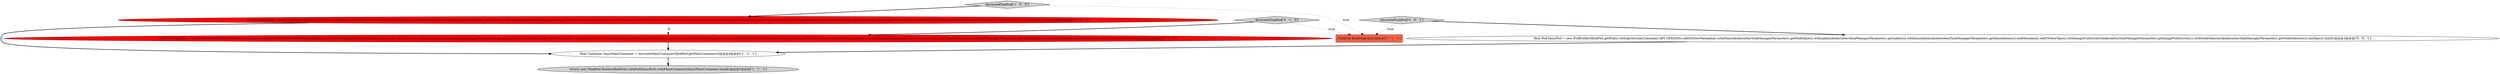 digraph {
8 [style = filled, label = "final Pod basicPod = new PodBuilder(flinkPod.getPod()).withApiVersion(Constants.API_VERSION).editOrNewMetadata().withName(kubernetesTaskManagerParameters.getPodName()).withLabels(kubernetesTaskManagerParameters.getLabels()).withAnnotations(kubernetesTaskManagerParameters.getAnnotations()).endMetadata().editOrNewSpec().withImagePullSecrets(kubernetesTaskManagerParameters.getImagePullSecrets()).withNodeSelector(kubernetesTaskManagerParameters.getNodeSelector()).endSpec().build()@@@3@@@['0', '0', '1']", fillcolor = white, shape = ellipse image = "AAA0AAABBB3BBB"];
5 [style = filled, label = "final Pod basicPod = new PodBuilder(flinkPod.getPod()).withApiVersion(API_VERSION).editOrNewMetadata().withLabels(kubernetesJobManagerParameters.getLabels()).withAnnotations(kubernetesJobManagerParameters.getAnnotations()).endMetadata().editOrNewSpec().withServiceAccountName(kubernetesJobManagerParameters.getServiceAccount()).withImagePullSecrets(kubernetesJobManagerParameters.getImagePullSecrets()).withNodeSelector(kubernetesJobManagerParameters.getNodeSelector()).withTolerations(kubernetesJobManagerParameters.getTolerations().stream().map(null).collect(Collectors.toList())).endSpec().build()@@@3@@@['0', '1', '0']", fillcolor = red, shape = ellipse image = "AAA1AAABBB2BBB"];
0 [style = filled, label = "decorateFlinkPod['1', '0', '0']", fillcolor = lightgray, shape = diamond image = "AAA0AAABBB1BBB"];
4 [style = filled, label = "return new FlinkPod.Builder(flinkPod).withPod(basicPod).withMainContainer(basicMainContainer).build()@@@5@@@['1', '1', '1']", fillcolor = lightgray, shape = ellipse image = "AAA0AAABBB1BBB"];
1 [style = filled, label = "final Pod basicPod = new PodBuilder(flinkPod.getPod()).withApiVersion(API_VERSION).editOrNewMetadata().withLabels(kubernetesJobManagerParameters.getLabels()).withAnnotations(kubernetesJobManagerParameters.getAnnotations()).endMetadata().editOrNewSpec().withServiceAccountName(kubernetesJobManagerParameters.getServiceAccount()).withImagePullSecrets(kubernetesJobManagerParameters.getImagePullSecrets()).withNodeSelector(kubernetesJobManagerParameters.getNodeSelector()).endSpec().build()@@@3@@@['1', '0', '0']", fillcolor = red, shape = ellipse image = "AAA1AAABBB1BBB"];
6 [style = filled, label = "decorateFlinkPod['0', '1', '0']", fillcolor = lightgray, shape = diamond image = "AAA0AAABBB2BBB"];
2 [style = filled, label = "FlinkPod flinkPod@@@2@@@['1', '1', '1']", fillcolor = tomato, shape = box image = "AAA0AAABBB1BBB"];
7 [style = filled, label = "decorateFlinkPod['0', '0', '1']", fillcolor = lightgray, shape = diamond image = "AAA0AAABBB3BBB"];
3 [style = filled, label = "final Container basicMainContainer = decorateMainContainer(flinkPod.getMainContainer())@@@4@@@['1', '1', '1']", fillcolor = white, shape = ellipse image = "AAA0AAABBB1BBB"];
1->3 [style = bold, label=""];
5->3 [style = bold, label=""];
7->2 [style = dotted, label="true"];
6->5 [style = bold, label=""];
6->2 [style = dotted, label="true"];
0->2 [style = dotted, label="true"];
1->5 [style = dashed, label="0"];
7->8 [style = bold, label=""];
3->4 [style = bold, label=""];
0->1 [style = bold, label=""];
8->3 [style = bold, label=""];
}
